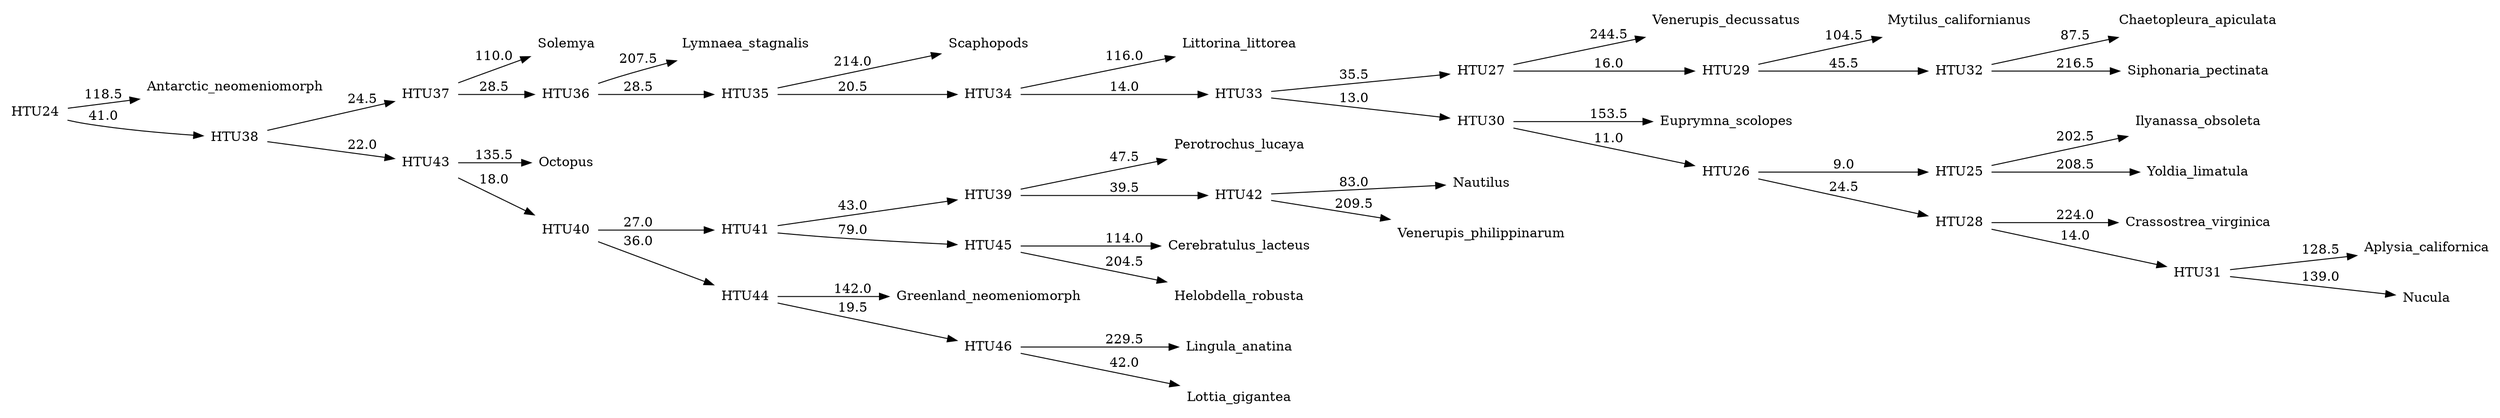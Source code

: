 digraph G {
	rankdir = LR;	node [ shape = none];

    0 [label=Antarctic_neomeniomorph];
    1 [label=Aplysia_californica];
    2 [label=Cerebratulus_lacteus];
    3 [label=Chaetopleura_apiculata];
    4 [label=Crassostrea_virginica];
    5 [label=Euprymna_scolopes];
    6 [label=Greenland_neomeniomorph];
    7 [label=Helobdella_robusta];
    8 [label=Ilyanassa_obsoleta];
    9 [label=Lingula_anatina];
    10 [label=Littorina_littorea];
    11 [label=Lottia_gigantea];
    12 [label=Lymnaea_stagnalis];
    13 [label=Mytilus_californianus];
    14 [label=Nautilus];
    15 [label=Nucula];
    16 [label=Octopus];
    17 [label=Perotrochus_lucaya];
    18 [label=Scaphopods];
    19 [label=Siphonaria_pectinata];
    20 [label=Solemya];
    21 [label=Venerupis_decussatus];
    22 [label=Venerupis_philippinarum];
    23 [label=Yoldia_limatula];
    24 [label=HTU24];
    25 [label=HTU25];
    26 [label=HTU26];
    27 [label=HTU27];
    28 [label=HTU28];
    29 [label=HTU29];
    30 [label=HTU30];
    31 [label=HTU31];
    32 [label=HTU32];
    33 [label=HTU33];
    34 [label=HTU34];
    35 [label=HTU35];
    36 [label=HTU36];
    37 [label=HTU37];
    38 [label=HTU38];
    39 [label=HTU39];
    40 [label=HTU40];
    41 [label=HTU41];
    42 [label=HTU42];
    43 [label=HTU43];
    44 [label=HTU44];
    45 [label=HTU45];
    46 [label=HTU46];
    24 -> 0 [label=118.5];
    24 -> 38 [label=41.0];
    25 -> 8 [label=202.5];
    25 -> 23 [label=208.5];
    26 -> 25 [label=9.0];
    26 -> 28 [label=24.5];
    27 -> 21 [label=244.5];
    27 -> 29 [label=16.0];
    28 -> 4 [label=224.0];
    28 -> 31 [label=14.0];
    29 -> 13 [label=104.5];
    29 -> 32 [label=45.5];
    30 -> 5 [label=153.5];
    30 -> 26 [label=11.0];
    31 -> 1 [label=128.5];
    31 -> 15 [label=139.0];
    32 -> 3 [label=87.5];
    32 -> 19 [label=216.5];
    33 -> 27 [label=35.5];
    33 -> 30 [label=13.0];
    34 -> 10 [label=116.0];
    34 -> 33 [label=14.0];
    35 -> 18 [label=214.0];
    35 -> 34 [label=20.5];
    36 -> 12 [label=207.5];
    36 -> 35 [label=28.5];
    37 -> 20 [label=110.0];
    37 -> 36 [label=28.5];
    38 -> 37 [label=24.5];
    38 -> 43 [label=22.0];
    39 -> 17 [label=47.5];
    39 -> 42 [label=39.5];
    40 -> 41 [label=27.0];
    40 -> 44 [label=36.0];
    41 -> 39 [label=43.0];
    41 -> 45 [label=79.0];
    42 -> 14 [label=83.0];
    42 -> 22 [label=209.5];
    43 -> 16 [label=135.5];
    43 -> 40 [label=18.0];
    44 -> 6 [label=142.0];
    44 -> 46 [label=19.5];
    45 -> 2 [label=114.0];
    45 -> 7 [label=204.5];
    46 -> 9 [label=229.5];
    46 -> 11 [label=42.0];
}
//1792.0
digraph G {
	rankdir = LR;	node [ shape = none];

    0 [label=Antarctic_neomeniomorph];
    1 [label=Aplysia_californica];
    2 [label=Cerebratulus_lacteus];
    3 [label=Chaetopleura_apiculata];
    4 [label=Crassostrea_virginica];
    5 [label=Euprymna_scolopes];
    6 [label=Greenland_neomeniomorph];
    7 [label=Helobdella_robusta];
    8 [label=Ilyanassa_obsoleta];
    9 [label=Lingula_anatina];
    10 [label=Littorina_littorea];
    11 [label=Lottia_gigantea];
    12 [label=Lymnaea_stagnalis];
    13 [label=Mytilus_californianus];
    14 [label=Nautilus];
    15 [label=Nucula];
    16 [label=Octopus];
    17 [label=Perotrochus_lucaya];
    18 [label=Scaphopods];
    19 [label=Siphonaria_pectinata];
    20 [label=Solemya];
    21 [label=Venerupis_decussatus];
    22 [label=Venerupis_philippinarum];
    23 [label=Yoldia_limatula];
    24 [label=HTU24];
    25 [label=HTU25];
    26 [label=HTU26];
    27 [label=HTU27];
    28 [label=HTU28];
    29 [label=HTU29];
    30 [label=HTU30];
    31 [label=HTU31];
    32 [label=HTU32];
    33 [label=HTU33];
    34 [label=HTU34];
    35 [label=HTU35];
    36 [label=HTU36];
    37 [label=HTU37];
    38 [label=HTU38];
    39 [label=HTU39];
    40 [label=HTU40];
    41 [label=HTU41];
    42 [label=HTU42];
    43 [label=HTU43];
    44 [label=HTU44];
    45 [label=HTU45];
    46 [label=HTU46];
    24 -> 0 [label=116.5];
    24 -> 41 [label=39.5];
    25 -> 8 [label=202.5];
    25 -> 23 [label=208.5];
    26 -> 9 [label=205.0];
    26 -> 21 [label=237.0];
    27 -> 25 [label=8.0];
    27 -> 29 [label=23.5];
    28 -> 26 [label=13.0];
    28 -> 30 [label=11.0];
    29 -> 4 [label=224.0];
    29 -> 33 [label=13.0];
    30 -> 13 [label=102.5];
    30 -> 34 [label=43.0];
    31 -> 5 [label=153.5];
    31 -> 27 [label=11.5];
    32 -> 14 [label=96.0];
    32 -> 28 [label=12.5];
    33 -> 1 [label=129.0];
    33 -> 15 [label=139.5];
    34 -> 3 [label=89.0];
    34 -> 19 [label=216.5];
    35 -> 31 [label=14.5];
    35 -> 32 [label=31.5];
    36 -> 10 [label=112.5];
    36 -> 35 [label=11.0];
    37 -> 18 [label=204.5];
    37 -> 36 [label=25.5];
    38 -> 12 [label=207.0];
    38 -> 37 [label=31.0];
    39 -> 2 [label=166.0];
    39 -> 38 [label=33.5];
    40 -> 20 [label=113.0];
    40 -> 39 [label=25.5];
    41 -> 40 [label=25.5];
    41 -> 45 [label=27.5];
    42 -> 17 [label=51.5];
    42 -> 22 [label=232.5];
    43 -> 44 [label=46.5];
    43 -> 46 [label=36.0];
    44 -> 7 [label=215.0];
    44 -> 42 [label=27.0];
    45 -> 16 [label=131.5];
    45 -> 43 [label=22.0];
    46 -> 6 [label=141.5];
    46 -> 11 [label=46.5];
}
//1767.0
digraph G {
	rankdir = LR;	node [ shape = none];

    0 [label=Antarctic_neomeniomorph];
    1 [label=Aplysia_californica];
    2 [label=Cerebratulus_lacteus];
    3 [label=Chaetopleura_apiculata];
    4 [label=Crassostrea_virginica];
    5 [label=Euprymna_scolopes];
    6 [label=Greenland_neomeniomorph];
    7 [label=Helobdella_robusta];
    8 [label=Ilyanassa_obsoleta];
    9 [label=Lingula_anatina];
    10 [label=Littorina_littorea];
    11 [label=Lottia_gigantea];
    12 [label=Lymnaea_stagnalis];
    13 [label=Mytilus_californianus];
    14 [label=Nautilus];
    15 [label=Nucula];
    16 [label=Octopus];
    17 [label=Perotrochus_lucaya];
    18 [label=Scaphopods];
    19 [label=Siphonaria_pectinata];
    20 [label=Solemya];
    21 [label=Venerupis_decussatus];
    22 [label=Venerupis_philippinarum];
    23 [label=Yoldia_limatula];
    24 [label=HTU24];
    25 [label=HTU25];
    26 [label=HTU26];
    27 [label=HTU27];
    28 [label=HTU28];
    29 [label=HTU29];
    30 [label=HTU30];
    31 [label=HTU31];
    32 [label=HTU32];
    33 [label=HTU33];
    34 [label=HTU34];
    35 [label=HTU35];
    36 [label=HTU36];
    37 [label=HTU37];
    38 [label=HTU38];
    39 [label=HTU39];
    40 [label=HTU40];
    41 [label=HTU41];
    42 [label=HTU42];
    43 [label=HTU43];
    44 [label=HTU44];
    45 [label=HTU45];
    46 [label=HTU46];
    24 -> 0 [label=118.5];
    24 -> 39 [label=41.0];
    25 -> 8 [label=202.5];
    25 -> 23 [label=208.5];
    26 -> 9 [label=205.0];
    26 -> 21 [label=237.0];
    27 -> 25 [label=9.0];
    27 -> 29 [label=24.5];
    28 -> 26 [label=17.0];
    28 -> 30 [label=16.0];
    29 -> 4 [label=224.0];
    29 -> 32 [label=14.0];
    30 -> 13 [label=104.5];
    30 -> 33 [label=45.5];
    31 -> 5 [label=153.5];
    31 -> 27 [label=11.0];
    32 -> 1 [label=128.5];
    32 -> 15 [label=139.0];
    33 -> 3 [label=87.5];
    33 -> 19 [label=216.5];
    34 -> 28 [label=35.5];
    34 -> 31 [label=13.0];
    35 -> 10 [label=115.5];
    35 -> 34 [label=14.5];
    36 -> 18 [label=214.0];
    36 -> 35 [label=20.0];
    37 -> 12 [label=208.0];
    37 -> 36 [label=28.5];
    38 -> 20 [label=110.0];
    38 -> 37 [label=28.5];
    39 -> 38 [label=24.5];
    39 -> 44 [label=22.0];
    40 -> 17 [label=47.5];
    40 -> 43 [label=39.5];
    41 -> 42 [label=27.0];
    41 -> 45 [label=37.5];
    42 -> 40 [label=43.0];
    42 -> 46 [label=79.0];
    43 -> 14 [label=83.0];
    43 -> 22 [label=209.5];
    44 -> 16 [label=135.5];
    44 -> 41 [label=18.0];
    45 -> 6 [label=142.0];
    45 -> 11 [label=46.0];
    46 -> 2 [label=114.0];
    46 -> 7 [label=204.0];
}
//1766.0
digraph G {
	rankdir = LR;	node [ shape = none];

    0 [label=Antarctic_neomeniomorph];
    1 [label=Aplysia_californica];
    2 [label=Cerebratulus_lacteus];
    3 [label=Chaetopleura_apiculata];
    4 [label=Crassostrea_virginica];
    5 [label=Euprymna_scolopes];
    6 [label=Greenland_neomeniomorph];
    7 [label=Helobdella_robusta];
    8 [label=Ilyanassa_obsoleta];
    9 [label=Lingula_anatina];
    10 [label=Littorina_littorea];
    11 [label=Lottia_gigantea];
    12 [label=Lymnaea_stagnalis];
    13 [label=Mytilus_californianus];
    14 [label=Nautilus];
    15 [label=Nucula];
    16 [label=Octopus];
    17 [label=Perotrochus_lucaya];
    18 [label=Scaphopods];
    19 [label=Siphonaria_pectinata];
    20 [label=Solemya];
    21 [label=Venerupis_decussatus];
    22 [label=Venerupis_philippinarum];
    23 [label=Yoldia_limatula];
    24 [label=HTU24];
    25 [label=HTU25];
    26 [label=HTU26];
    27 [label=HTU27];
    28 [label=HTU28];
    29 [label=HTU29];
    30 [label=HTU30];
    31 [label=HTU31];
    32 [label=HTU32];
    33 [label=HTU33];
    34 [label=HTU34];
    35 [label=HTU35];
    36 [label=HTU36];
    37 [label=HTU37];
    38 [label=HTU38];
    39 [label=HTU39];
    40 [label=HTU40];
    41 [label=HTU41];
    42 [label=HTU42];
    43 [label=HTU43];
    44 [label=HTU44];
    45 [label=HTU45];
    46 [label=HTU46];
    24 -> 0 [label=120.0];
    24 -> 40 [label=39.5];
    25 -> 8 [label=202.5];
    25 -> 23 [label=208.5];
    26 -> 9 [label=205.0];
    26 -> 21 [label=237.0];
    27 -> 25 [label=9.0];
    27 -> 29 [label=24.5];
    28 -> 26 [label=17.0];
    28 -> 30 [label=15.5];
    29 -> 4 [label=224.0];
    29 -> 32 [label=14.0];
    30 -> 13 [label=105.5];
    30 -> 33 [label=45.0];
    31 -> 5 [label=153.0];
    31 -> 27 [label=11.0];
    32 -> 1 [label=128.0];
    32 -> 15 [label=140.5];
    33 -> 3 [label=86.5];
    33 -> 19 [label=216.5];
    34 -> 28 [label=35.5];
    34 -> 31 [label=13.0];
    35 -> 10 [label=116.0];
    35 -> 34 [label=16.0];
    36 -> 18 [label=209.5];
    36 -> 35 [label=23.5];
    37 -> 12 [label=207.5];
    37 -> 36 [label=30.0];
    38 -> 2 [label=165.5];
    38 -> 37 [label=32.0];
    39 -> 20 [label=108.5];
    39 -> 38 [label=27.5];
    40 -> 39 [label=24.5];
    40 -> 45 [label=34.5];
    41 -> 17 [label=51.5];
    41 -> 44 [label=33.5];
    42 -> 43 [label=31.5];
    42 -> 46 [label=36.0];
    43 -> 7 [label=215.5];
    43 -> 41 [label=31.5];
    44 -> 14 [label=83.0];
    44 -> 22 [label=211.0];
    45 -> 16 [label=124.5];
    45 -> 42 [label=24.5];
    46 -> 6 [label=142.0];
    46 -> 11 [label=46.0];
}
//1764.0
digraph G {
	rankdir = LR;	node [ shape = none];

    0 [label=Antarctic_neomeniomorph];
    1 [label=Aplysia_californica];
    2 [label=Cerebratulus_lacteus];
    3 [label=Chaetopleura_apiculata];
    4 [label=Crassostrea_virginica];
    5 [label=Euprymna_scolopes];
    6 [label=Greenland_neomeniomorph];
    7 [label=Helobdella_robusta];
    8 [label=Ilyanassa_obsoleta];
    9 [label=Lingula_anatina];
    10 [label=Littorina_littorea];
    11 [label=Lottia_gigantea];
    12 [label=Lymnaea_stagnalis];
    13 [label=Mytilus_californianus];
    14 [label=Nautilus];
    15 [label=Nucula];
    16 [label=Octopus];
    17 [label=Perotrochus_lucaya];
    18 [label=Scaphopods];
    19 [label=Siphonaria_pectinata];
    20 [label=Solemya];
    21 [label=Venerupis_decussatus];
    22 [label=Venerupis_philippinarum];
    23 [label=Yoldia_limatula];
    24 [label=HTU24];
    25 [label=HTU25];
    26 [label=HTU26];
    27 [label=HTU27];
    28 [label=HTU28];
    29 [label=HTU29];
    30 [label=HTU30];
    31 [label=HTU31];
    32 [label=HTU32];
    33 [label=HTU33];
    34 [label=HTU34];
    35 [label=HTU35];
    36 [label=HTU36];
    37 [label=HTU37];
    38 [label=HTU38];
    39 [label=HTU39];
    40 [label=HTU40];
    41 [label=HTU41];
    42 [label=HTU42];
    43 [label=HTU43];
    44 [label=HTU44];
    45 [label=HTU45];
    46 [label=HTU46];
    24 -> 0 [label=125.0];
    24 -> 42 [label=41.5];
    25 -> 23 [label=209.5];
    25 -> 33 [label=7.0];
    26 -> 9 [label=205.0];
    26 -> 21 [label=237.0];
    27 -> 25 [label=10.5];
    27 -> 29 [label=23.0];
    28 -> 26 [label=13.5];
    28 -> 30 [label=14.0];
    29 -> 4 [label=224.0];
    29 -> 32 [label=9.0];
    30 -> 13 [label=115.5];
    30 -> 34 [label=35.5];
    31 -> 5 [label=157.0];
    31 -> 27 [label=21.0];
    32 -> 1 [label=103.5];
    32 -> 15 [label=165.5];
    33 -> 8 [label=201.5];
    33 -> 17 [label=26.5];
    34 -> 3 [label=83.0];
    34 -> 19 [label=216.5];
    35 -> 28 [label=32.0];
    35 -> 31 [label=11.0];
    36 -> 10 [label=103.0];
    36 -> 35 [label=14.5];
    37 -> 18 [label=203.0];
    37 -> 36 [label=33.0];
    38 -> 12 [label=203.5];
    38 -> 37 [label=27.0];
    39 -> 2 [label=168.0];
    39 -> 38 [label=31.5];
    40 -> 16 [label=128.0];
    40 -> 39 [label=31.0];
    41 -> 20 [label=108.0];
    41 -> 40 [label=28.5];
    42 -> 41 [label=18.0];
    42 -> 43 [label=26.5];
    43 -> 44 [label=38.5];
    43 -> 46 [label=24.5];
    44 -> 7 [label=211.0];
    44 -> 45 [label=46.5];
    45 -> 14 [label=102.0];
    45 -> 22 [label=211.0];
    46 -> 6 [label=144.0];
    46 -> 11 [label=44.0];
}
//1749.0
digraph G {
	rankdir = LR;	node [ shape = none];

    0 [label=Antarctic_neomeniomorph];
    1 [label=Aplysia_californica];
    2 [label=Cerebratulus_lacteus];
    3 [label=Chaetopleura_apiculata];
    4 [label=Crassostrea_virginica];
    5 [label=Euprymna_scolopes];
    6 [label=Greenland_neomeniomorph];
    7 [label=Helobdella_robusta];
    8 [label=Ilyanassa_obsoleta];
    9 [label=Lingula_anatina];
    10 [label=Littorina_littorea];
    11 [label=Lottia_gigantea];
    12 [label=Lymnaea_stagnalis];
    13 [label=Mytilus_californianus];
    14 [label=Nautilus];
    15 [label=Nucula];
    16 [label=Octopus];
    17 [label=Perotrochus_lucaya];
    18 [label=Scaphopods];
    19 [label=Siphonaria_pectinata];
    20 [label=Solemya];
    21 [label=Venerupis_decussatus];
    22 [label=Venerupis_philippinarum];
    23 [label=Yoldia_limatula];
    24 [label=HTU24];
    25 [label=HTU25];
    26 [label=HTU26];
    27 [label=HTU27];
    28 [label=HTU28];
    29 [label=HTU29];
    30 [label=HTU30];
    31 [label=HTU31];
    32 [label=HTU32];
    33 [label=HTU33];
    34 [label=HTU34];
    35 [label=HTU35];
    36 [label=HTU36];
    37 [label=HTU37];
    38 [label=HTU38];
    39 [label=HTU39];
    40 [label=HTU40];
    41 [label=HTU41];
    42 [label=HTU42];
    43 [label=HTU43];
    44 [label=HTU44];
    45 [label=HTU45];
    46 [label=HTU46];
    47 [label=HTU47];
    48 [label=HTU48];
    49 [label=HTU49];
    50 [label=HTU50];
    51 [label=HTU51];
    52 [label=HTU52];
    24 -> 0 [label=116.5];
    24 -> 42 [label=30.0];
    25 -> 23 [label=209.5];
    25 -> 34 [label=7.5];
    26 -> 21 [label=237.0];
    26 -> 50 [label=1.5];
    27 -> 25 [label=11.0];
    27 -> 29 [label=23.5];
    28 -> 26 [label=13.5];
    28 -> 30 [label=11.5];
    29 -> 4 [label=223.5];
    29 -> 33 [label=9.5];
    30 -> 13 [label=102.0];
    30 -> 35 [label=44.0];
    31 -> 5 [label=148.5];
    31 -> 27 [label=28.5];
    32 -> 28 [label=28.5];
    32 -> 51 [label=3.5];
    33 -> 1 [label=103.5];
    33 -> 15 [label=164.5];
    34 -> 8 [label=201.5];
    34 -> 17 [label=26.0];
    35 -> 3 [label=89.0];
    35 -> 19 [label=216.5];
    36 -> 31 [label=15.5];
    36 -> 32 [label=18.0];
    37 -> 10 [label=106.5];
    37 -> 36 [label=10.0];
    38 -> 18 [label=208.5];
    38 -> 37 [label=22.5];
    39 -> 12 [label=206.5];
    39 -> 38 [label=26.5];
    40 -> 39 [label=28.0];
    40 -> 52 [label=13.0];
    41 -> 20 [label=105.0];
    41 -> 40 [label=29.0];
    42 -> 41 [label=35.0];
    42 -> 46 [label=12.0];
    43 -> 44 [label=68.5];
    43 -> 47 [label=41.0];
    44 -> 45 [label=37.0];
    44 -> 48 [label=23.5];
    45 -> 22 [label=210.5];
    45 -> 51 [label=1.5];
    46 -> 43 [label=15.0];
    46 -> 52 [label=1.5];
    47 -> 6 [label=140.5];
    47 -> 49 [label=20.0];
    48 -> 2 [label=112.0];
    48 -> 7 [label=205.5];
    49 -> 11 [label=39.5];
    49 -> 50 [label=13.0];
    50 -> 9 [label=205.0];
    51 -> 14 [label=91.0];
    52 -> 16 [label=127.5];
}
//1700.0
